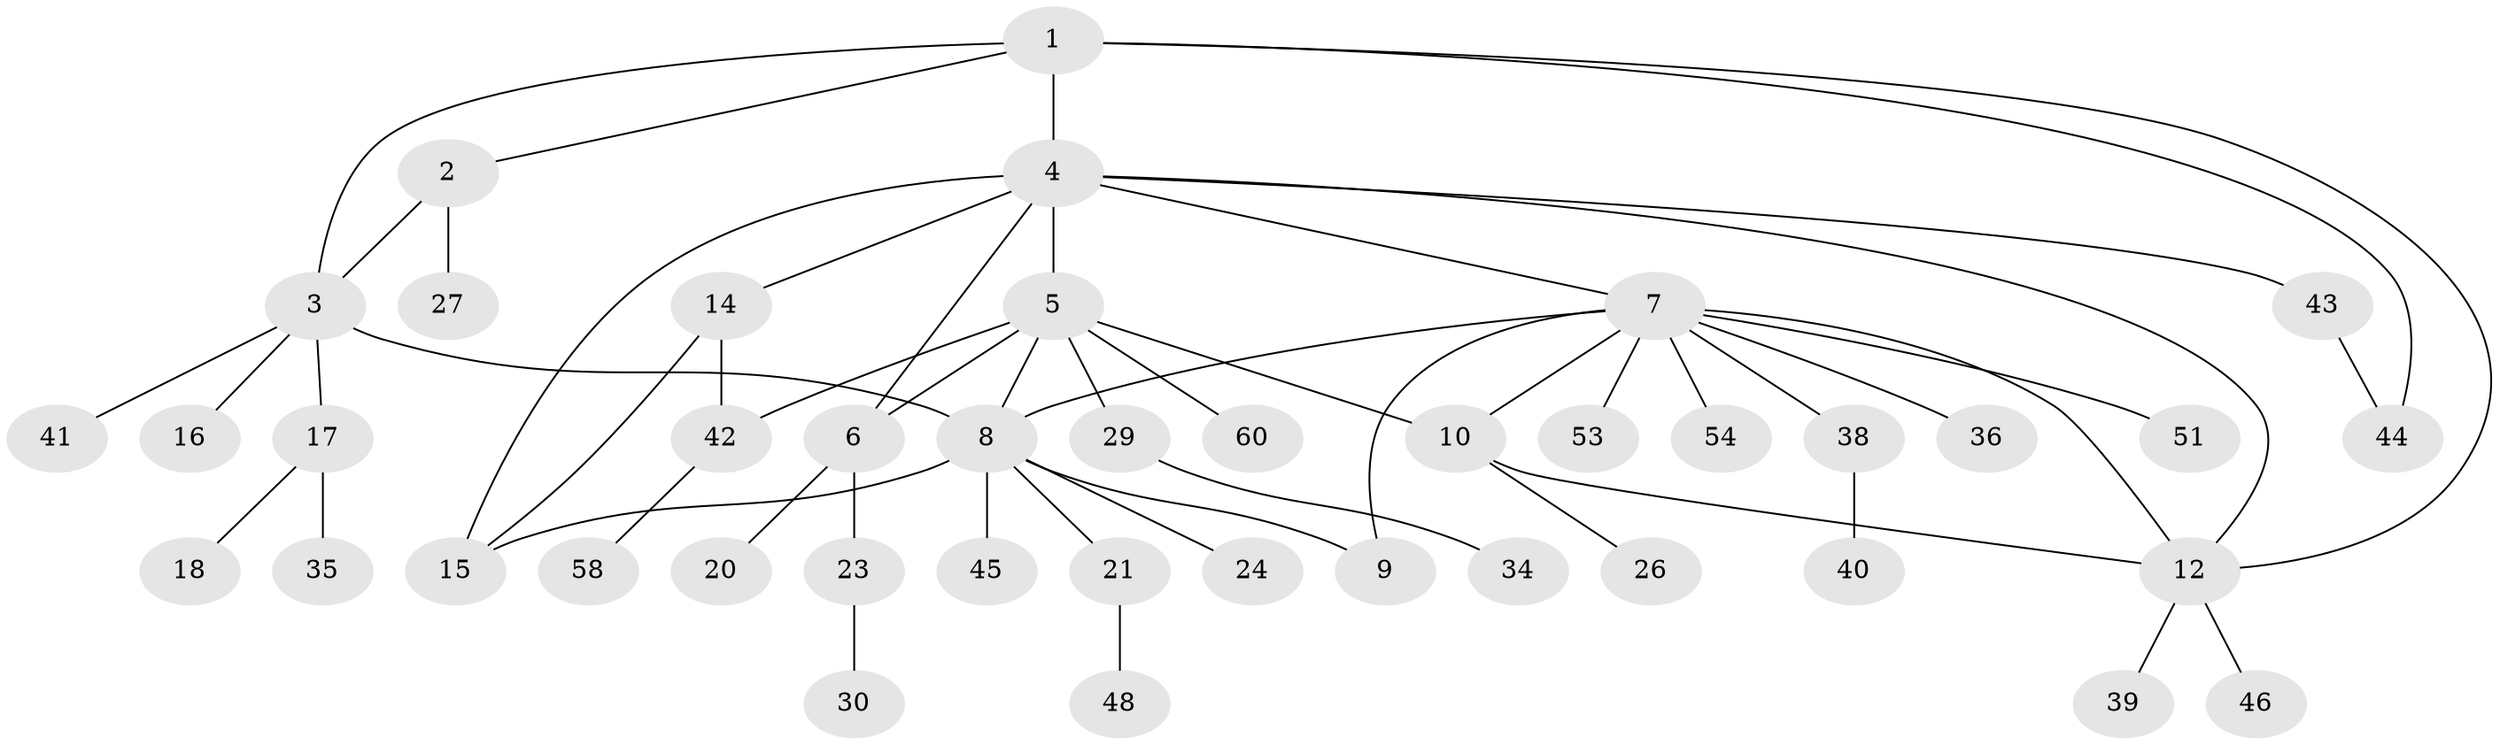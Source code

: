 // Generated by graph-tools (version 1.1) at 2025/24/03/03/25 07:24:16]
// undirected, 42 vertices, 54 edges
graph export_dot {
graph [start="1"]
  node [color=gray90,style=filled];
  1 [super="+22"];
  2 [super="+59"];
  3 [super="+33"];
  4 [super="+13"];
  5 [super="+37"];
  6 [super="+56"];
  7 [super="+11"];
  8 [super="+25"];
  9 [super="+49"];
  10 [super="+28"];
  12 [super="+47"];
  14 [super="+19"];
  15;
  16;
  17 [super="+31"];
  18;
  20;
  21;
  23 [super="+32"];
  24;
  26;
  27;
  29;
  30;
  34;
  35;
  36 [super="+55"];
  38 [super="+57"];
  39;
  40;
  41 [super="+52"];
  42 [super="+50"];
  43;
  44;
  45;
  46;
  48;
  51;
  53;
  54;
  58;
  60;
  1 -- 2;
  1 -- 3;
  1 -- 4 [weight=2];
  1 -- 12;
  1 -- 44;
  2 -- 3;
  2 -- 27;
  3 -- 8;
  3 -- 16;
  3 -- 17;
  3 -- 41;
  4 -- 5;
  4 -- 6;
  4 -- 7;
  4 -- 43;
  4 -- 12;
  4 -- 14;
  4 -- 15;
  5 -- 6;
  5 -- 10;
  5 -- 29;
  5 -- 60;
  5 -- 8;
  5 -- 42;
  6 -- 20;
  6 -- 23;
  7 -- 8;
  7 -- 9;
  7 -- 36;
  7 -- 38;
  7 -- 51;
  7 -- 53;
  7 -- 54;
  7 -- 10;
  7 -- 12;
  8 -- 9;
  8 -- 15;
  8 -- 21;
  8 -- 24;
  8 -- 45;
  10 -- 12;
  10 -- 26;
  12 -- 39;
  12 -- 46;
  14 -- 15;
  14 -- 42;
  17 -- 18;
  17 -- 35;
  21 -- 48;
  23 -- 30;
  29 -- 34;
  38 -- 40;
  42 -- 58;
  43 -- 44;
}
